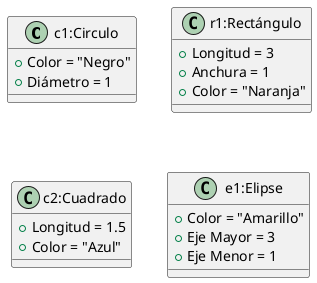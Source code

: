 @startuml
class c1:Circulo {
+ Color = "Negro"
+ Diámetro = 1

}

class r1:Rectángulo {
+ Longitud = 3
+ Anchura = 1
+ Color = "Naranja"
}

class c2:Cuadrado {
+ Longitud = 1.5
+ Color = "Azul"
}

class e1:Elipse {
+ Color = "Amarillo"
+ Eje Mayor = 3
+ Eje Menor = 1

}
@enduml